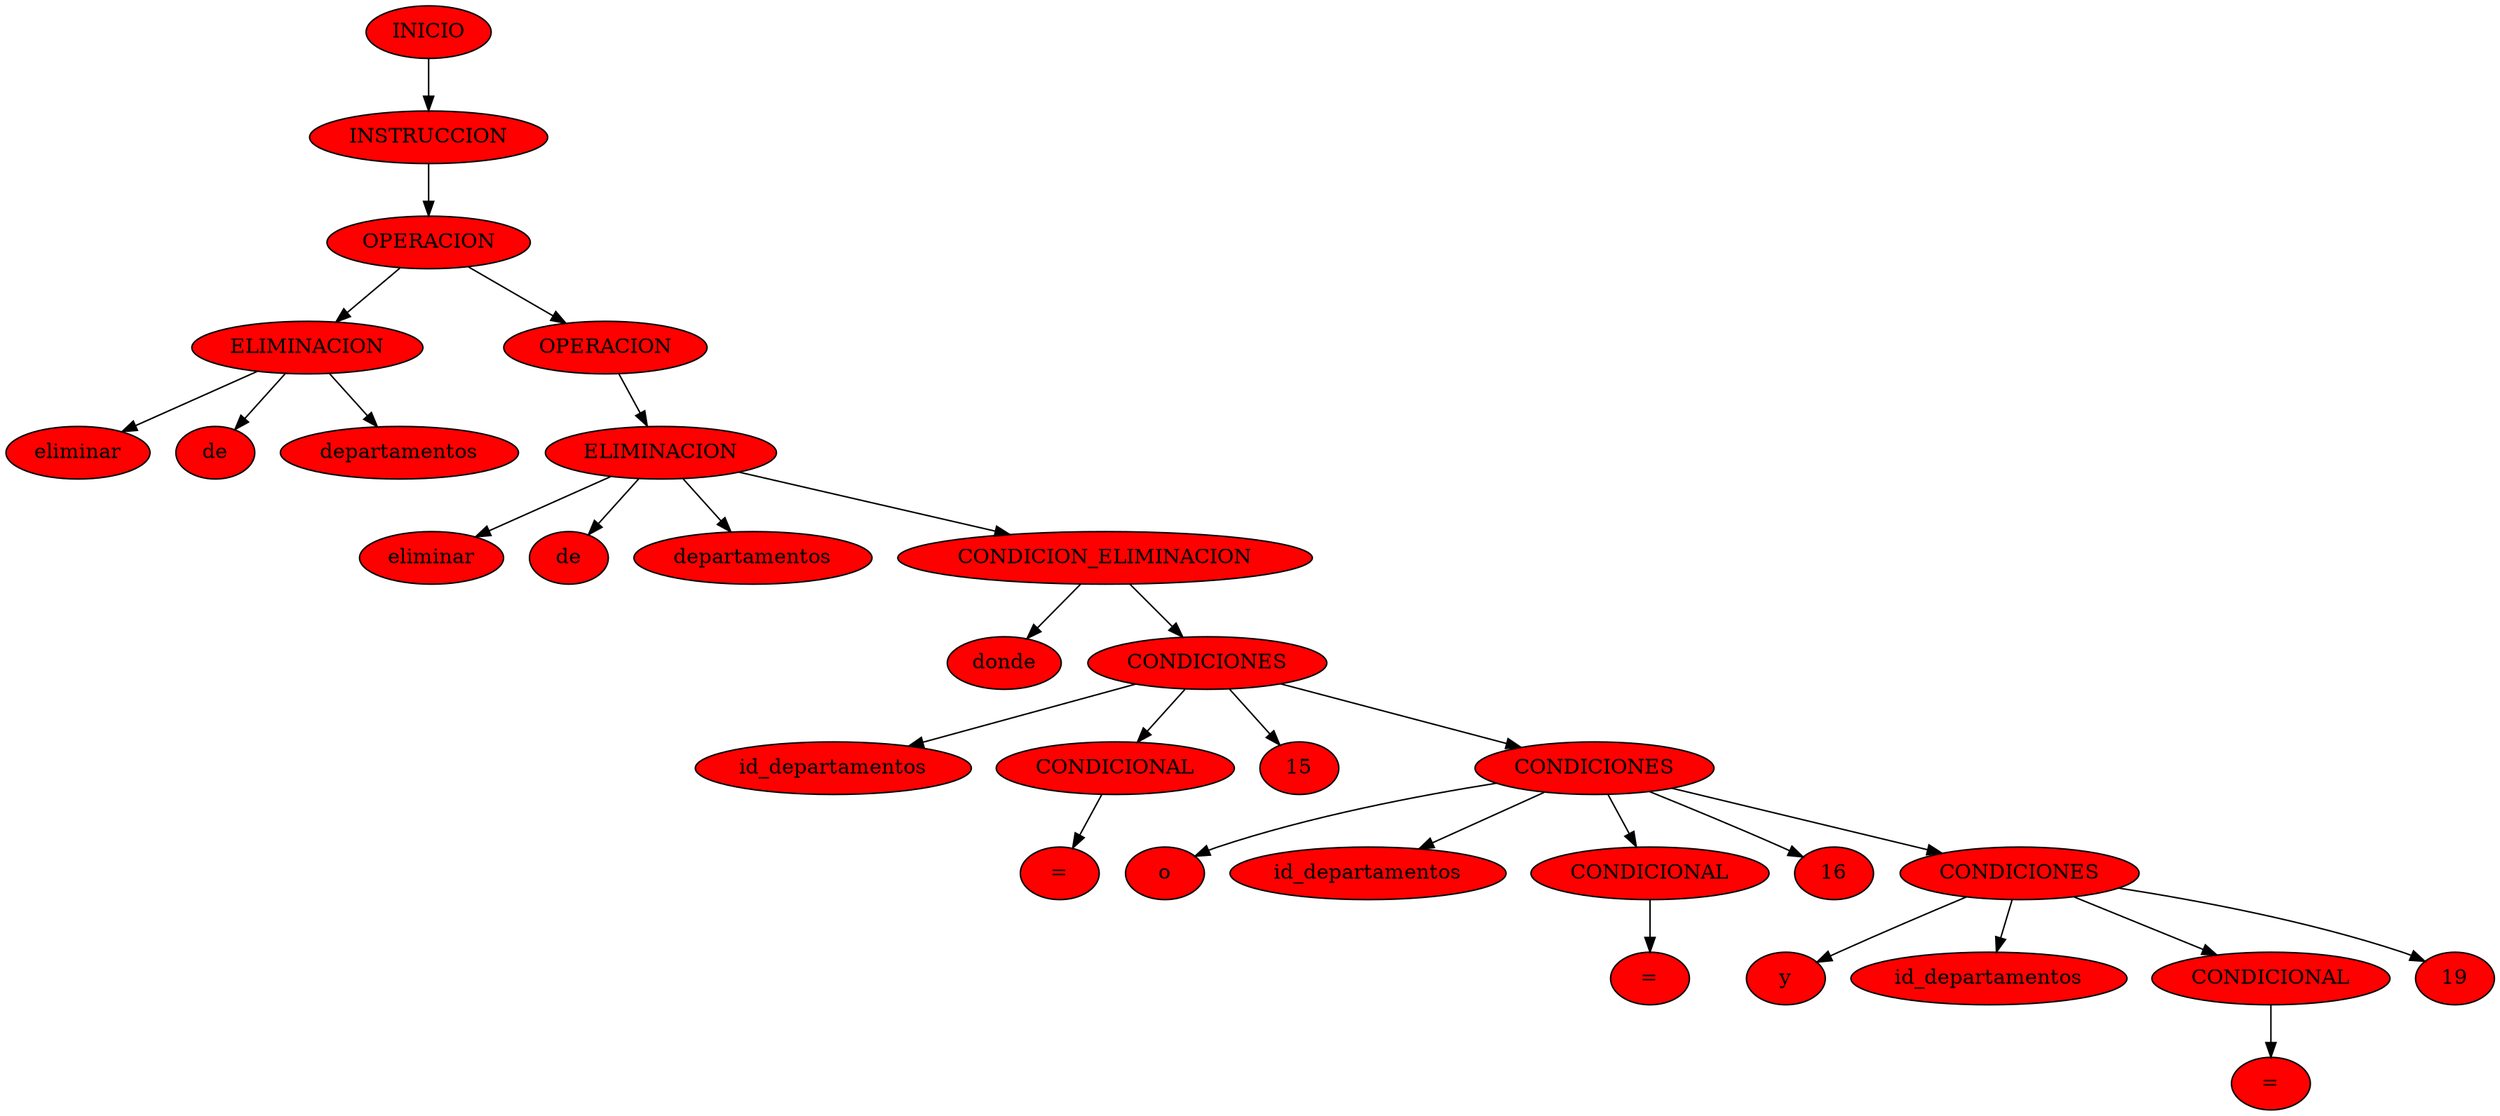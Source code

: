  digraph G {
     rankdir=TB;  node[ shape=oval,  style=filled ,fillcolor=red, fontcolor=black, color=black];  
edge[color=black] 

"0" [label="INICIO"]"1" [label=""]"0" -> "1""1" [label="INSTRUCCION"]"2" [label=""]"1" -> "2""2" [label="OPERACION"]"3" [label=""]"2" -> "3""3" [label="ELIMINACION"]"4" [label="eliminar"]"3" -> "4""3" [label="ELIMINACION"]"5" [label="de"]"3" -> "5""3" [label="ELIMINACION"]"6" [label="departamentos"]"3" -> "6""2" [label="OPERACION"]"7" [label=""]"2" -> "7""7" [label="OPERACION"]"8" [label=""]"7" -> "8""8" [label="ELIMINACION"]"9" [label="eliminar"]"8" -> "9""8" [label="ELIMINACION"]"10" [label="de"]"8" -> "10""8" [label="ELIMINACION"]"11" [label="departamentos"]"8" -> "11""8" [label="ELIMINACION"]"12" [label=""]"8" -> "12""12" [label="CONDICION_ELIMINACION"]"13" [label="donde"]"12" -> "13""12" [label="CONDICION_ELIMINACION"]"14" [label=""]"12" -> "14""14" [label="CONDICIONES"]"15" [label="id_departamentos"]"14" -> "15""14" [label="CONDICIONES"]"16" [label=""]"14" -> "16""16" [label="CONDICIONAL"]"17" [label="="]"16" -> "17""14" [label="CONDICIONES"]"18" [label="15"]"14" -> "18""14" [label="CONDICIONES"]"19" [label=""]"14" -> "19""19" [label="CONDICIONES"]"20" [label="o"]"19" -> "20""19" [label="CONDICIONES"]"21" [label="id_departamentos"]"19" -> "21""19" [label="CONDICIONES"]"22" [label=""]"19" -> "22""22" [label="CONDICIONAL"]"23" [label="="]"22" -> "23""19" [label="CONDICIONES"]"24" [label="16"]"19" -> "24""19" [label="CONDICIONES"]"25" [label=""]"19" -> "25""25" [label="CONDICIONES"]"26" [label="y"]"25" -> "26""25" [label="CONDICIONES"]"27" [label="id_departamentos"]"25" -> "27""25" [label="CONDICIONES"]"28" [label=""]"25" -> "28""28" [label="CONDICIONAL"]"29" [label="="]"28" -> "29""25" [label="CONDICIONES"]"30" [label="19"]"25" -> "30"

}
